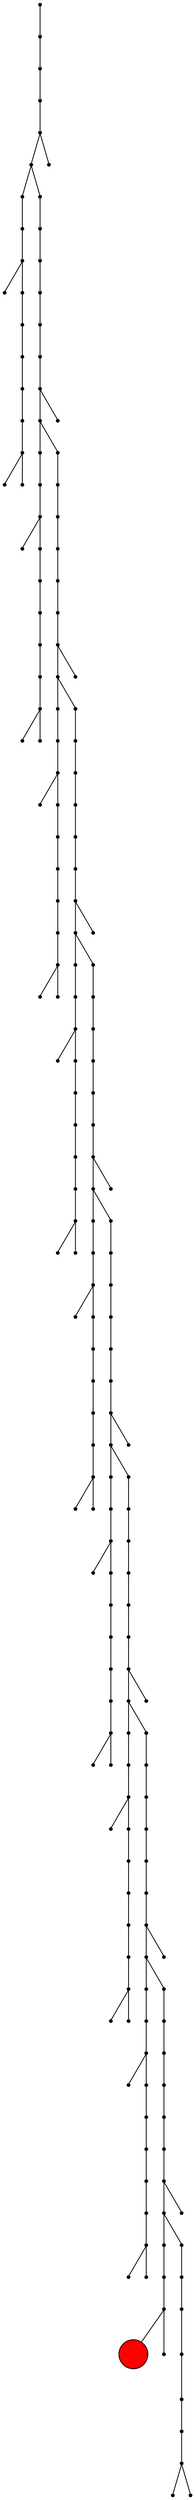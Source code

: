 graph{
node[shape=point]
0 -- 1
1 -- 2
2 -- 3
3 -- 4
4 -- 5
4 -- 6
5 -- 7
5 -- 8
8 -- 9
9 -- 10
10 -- 11
11 -- 12
12 -- 13
13 -- 14
14 -- 15
14 -- 16
7 -- 17
17 -- 18
18 -- 19
18 -- 20
15 -- 21
15 -- 22
22 -- 23
23 -- 24
24 -- 25
25 -- 26
26 -- 27
27 -- 28
28 -- 29
28 -- 30
29 -- 31
29 -- 32
32 -- 33
33 -- 34
34 -- 35
35 -- 36
36 -- 37
37 -- 38
38 -- 39
38 -- 40
39 -- 41
39 -- 42
42 -- 43
43 -- 44
44 -- 45
45 -- 46
46 -- 47
47 -- 48
48 -- 49
48 -- 50
49 -- 51
49 -- 52
52 -- 53
53 -- 54
54 -- 55
55 -- 56
56 -- 57
57 -- 58
58 -- 59
58 -- 60
59 -- 61
59 -- 62
62 -- 63
63 -- 64
64 -- 65
65 -- 66
66 -- 67
67 -- 68
68 -- 69
68 -- 70
69 -- 71
69 -- 72
72 -- 73
73 -- 74
74 -- 75
75 -- 76
76 -- 77
77 -- 78
78 -- 79
78 -- 80
79 -- 81
79 -- 82
82 -- 83
83 -- 84
84 -- 85
85 -- 86
86 -- 87
87 -- 88
88 -- 89
88 -- 90
81 -- 91
91 -- 92
92 -- 93
92 -- 94
61 -- 95
95 -- 96
96 -- 97
96 -- 98
71 -- 99
99 -- 100
100 -- 101
100 -- 102
21 -- 103
103 -- 104
104 -- 105
104 -- 106
89 -- 107
89 -- 108
51 -- 109
109 -- 110
110 -- 111
110 -- 112
41 -- 113
113 -- 114
114 -- 115
114 -- 116
31 -- 117
117 -- 118
118 -- 119
118 -- 120
108 -- 121
121 -- 122
122 -- 123
123 -- 124
124 -- 125
125 -- 126
126 -- 127
126 -- 128
120 -- 129
129 -- 130
130 -- 131
131 -- 132
132 -- 133
133 -- 134
133 -- 135
102 -- 136
136 -- 137
137 -- 138
138 -- 139
139 -- 140
140 -- 141
140 -- 142
94 -- 143
143 -- 144
144 -- 145
145 -- 146
146 -- 147
147 -- 148
147 -- 149
112 -- 150
150 -- 151
151 -- 152
152 -- 153
153 -- 154
154 -- 155
154 -- 156
20 -- 157
157 -- 158
158 -- 159
159 -- 160
160 -- 161
161 -- 162
161 -- 163
98 -- 164
164 -- 165
165 -- 166
166 -- 167
167 -- 168
168 -- 169
168 -- 170
116 -- 171
171 -- 172
172 -- 173
173 -- 174
174 -- 175
175 -- 176
175 -- 177
106 -- 178
178 -- 179
179 -- 180
180 -- 181
181 -- 182
182 -- 183
182 -- 184
107 -- 185
185 -- 186
186 -- 187
186 -- 188
187[fillcolor=red; width=0.5]
}
